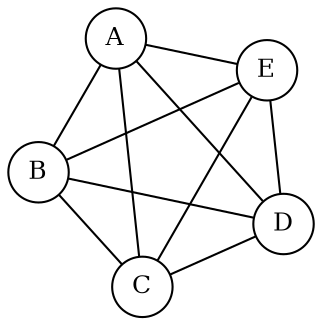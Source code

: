 graph G {
    layout=sfdp
    splines = false;
    overlap = false;
    sep = "+13";
    node [shape=circle, fontsize=12, fixedsize=true, width=.4];
    A -- B
    A -- C
    A -- D
    A -- E
    B -- C
    B -- D
    B -- E
    C -- D
    C -- E
    D -- E 
}